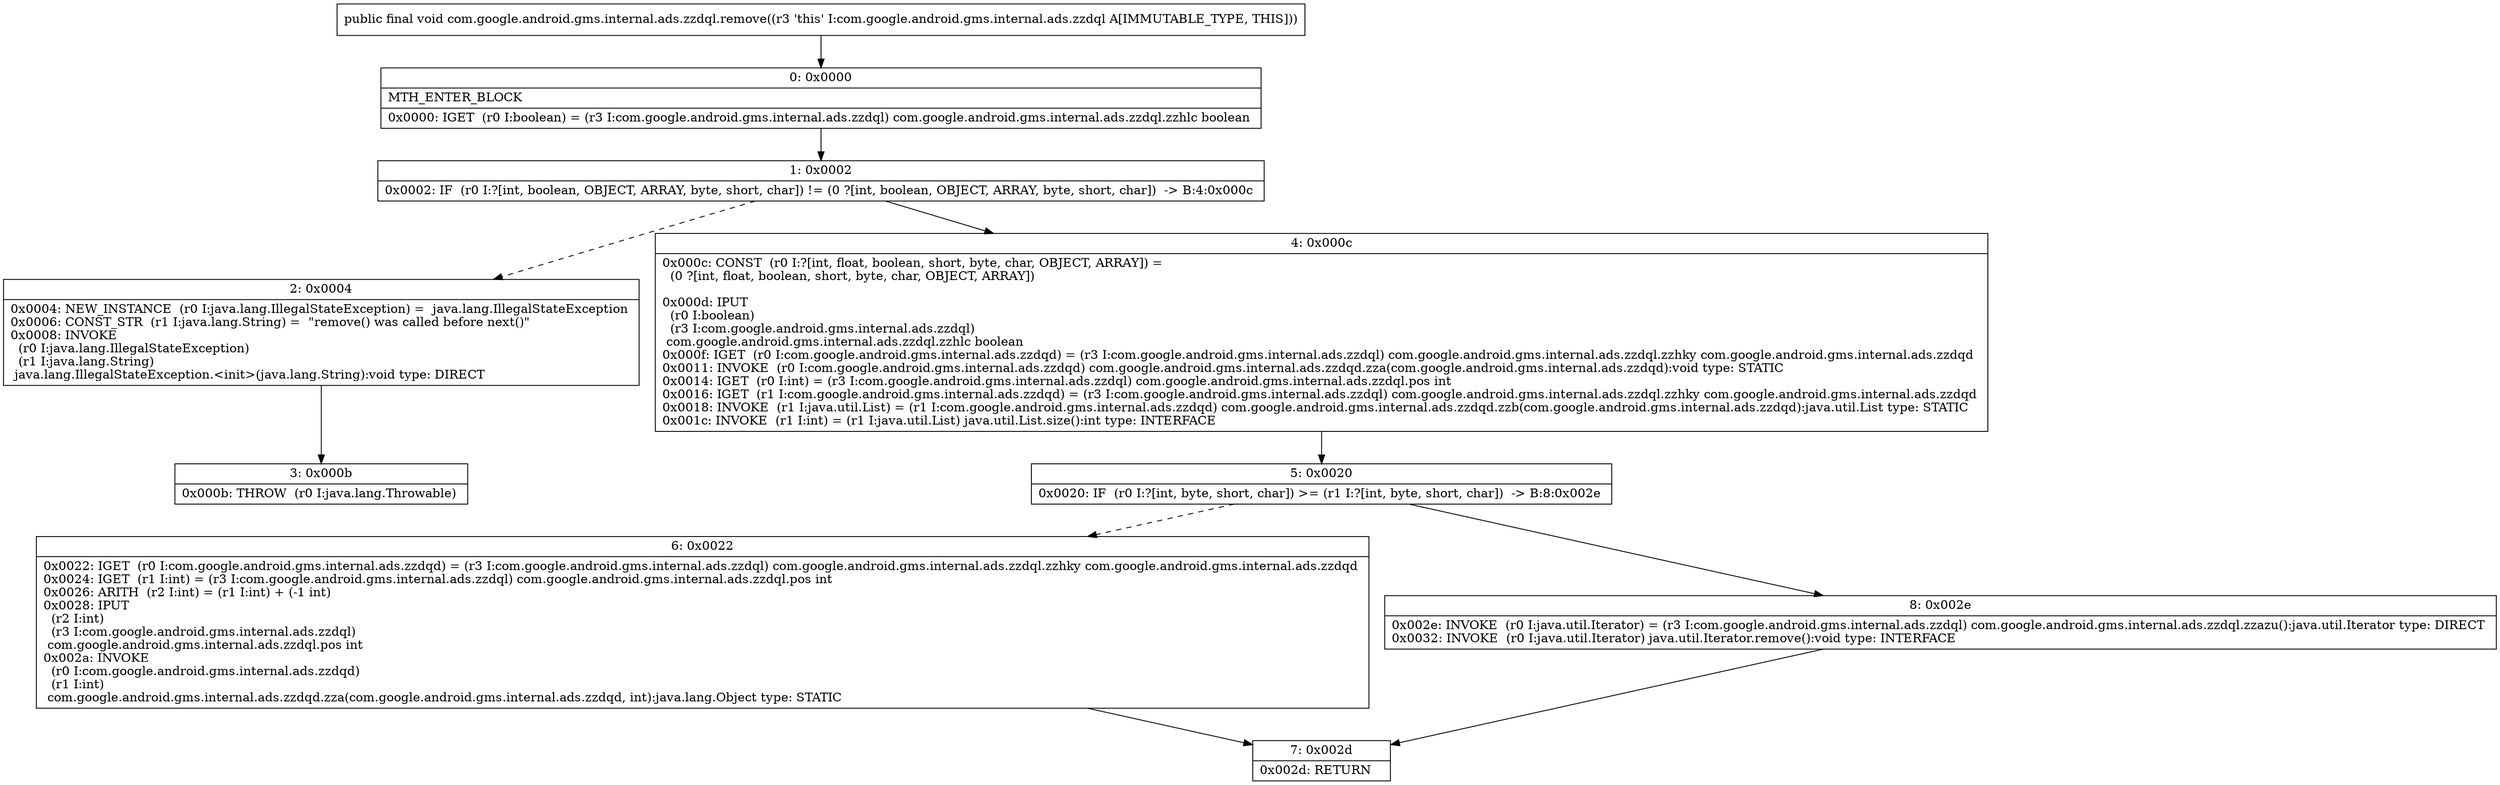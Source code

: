 digraph "CFG forcom.google.android.gms.internal.ads.zzdql.remove()V" {
Node_0 [shape=record,label="{0\:\ 0x0000|MTH_ENTER_BLOCK\l|0x0000: IGET  (r0 I:boolean) = (r3 I:com.google.android.gms.internal.ads.zzdql) com.google.android.gms.internal.ads.zzdql.zzhlc boolean \l}"];
Node_1 [shape=record,label="{1\:\ 0x0002|0x0002: IF  (r0 I:?[int, boolean, OBJECT, ARRAY, byte, short, char]) != (0 ?[int, boolean, OBJECT, ARRAY, byte, short, char])  \-\> B:4:0x000c \l}"];
Node_2 [shape=record,label="{2\:\ 0x0004|0x0004: NEW_INSTANCE  (r0 I:java.lang.IllegalStateException) =  java.lang.IllegalStateException \l0x0006: CONST_STR  (r1 I:java.lang.String) =  \"remove() was called before next()\" \l0x0008: INVOKE  \l  (r0 I:java.lang.IllegalStateException)\l  (r1 I:java.lang.String)\l java.lang.IllegalStateException.\<init\>(java.lang.String):void type: DIRECT \l}"];
Node_3 [shape=record,label="{3\:\ 0x000b|0x000b: THROW  (r0 I:java.lang.Throwable) \l}"];
Node_4 [shape=record,label="{4\:\ 0x000c|0x000c: CONST  (r0 I:?[int, float, boolean, short, byte, char, OBJECT, ARRAY]) = \l  (0 ?[int, float, boolean, short, byte, char, OBJECT, ARRAY])\l \l0x000d: IPUT  \l  (r0 I:boolean)\l  (r3 I:com.google.android.gms.internal.ads.zzdql)\l com.google.android.gms.internal.ads.zzdql.zzhlc boolean \l0x000f: IGET  (r0 I:com.google.android.gms.internal.ads.zzdqd) = (r3 I:com.google.android.gms.internal.ads.zzdql) com.google.android.gms.internal.ads.zzdql.zzhky com.google.android.gms.internal.ads.zzdqd \l0x0011: INVOKE  (r0 I:com.google.android.gms.internal.ads.zzdqd) com.google.android.gms.internal.ads.zzdqd.zza(com.google.android.gms.internal.ads.zzdqd):void type: STATIC \l0x0014: IGET  (r0 I:int) = (r3 I:com.google.android.gms.internal.ads.zzdql) com.google.android.gms.internal.ads.zzdql.pos int \l0x0016: IGET  (r1 I:com.google.android.gms.internal.ads.zzdqd) = (r3 I:com.google.android.gms.internal.ads.zzdql) com.google.android.gms.internal.ads.zzdql.zzhky com.google.android.gms.internal.ads.zzdqd \l0x0018: INVOKE  (r1 I:java.util.List) = (r1 I:com.google.android.gms.internal.ads.zzdqd) com.google.android.gms.internal.ads.zzdqd.zzb(com.google.android.gms.internal.ads.zzdqd):java.util.List type: STATIC \l0x001c: INVOKE  (r1 I:int) = (r1 I:java.util.List) java.util.List.size():int type: INTERFACE \l}"];
Node_5 [shape=record,label="{5\:\ 0x0020|0x0020: IF  (r0 I:?[int, byte, short, char]) \>= (r1 I:?[int, byte, short, char])  \-\> B:8:0x002e \l}"];
Node_6 [shape=record,label="{6\:\ 0x0022|0x0022: IGET  (r0 I:com.google.android.gms.internal.ads.zzdqd) = (r3 I:com.google.android.gms.internal.ads.zzdql) com.google.android.gms.internal.ads.zzdql.zzhky com.google.android.gms.internal.ads.zzdqd \l0x0024: IGET  (r1 I:int) = (r3 I:com.google.android.gms.internal.ads.zzdql) com.google.android.gms.internal.ads.zzdql.pos int \l0x0026: ARITH  (r2 I:int) = (r1 I:int) + (\-1 int) \l0x0028: IPUT  \l  (r2 I:int)\l  (r3 I:com.google.android.gms.internal.ads.zzdql)\l com.google.android.gms.internal.ads.zzdql.pos int \l0x002a: INVOKE  \l  (r0 I:com.google.android.gms.internal.ads.zzdqd)\l  (r1 I:int)\l com.google.android.gms.internal.ads.zzdqd.zza(com.google.android.gms.internal.ads.zzdqd, int):java.lang.Object type: STATIC \l}"];
Node_7 [shape=record,label="{7\:\ 0x002d|0x002d: RETURN   \l}"];
Node_8 [shape=record,label="{8\:\ 0x002e|0x002e: INVOKE  (r0 I:java.util.Iterator) = (r3 I:com.google.android.gms.internal.ads.zzdql) com.google.android.gms.internal.ads.zzdql.zzazu():java.util.Iterator type: DIRECT \l0x0032: INVOKE  (r0 I:java.util.Iterator) java.util.Iterator.remove():void type: INTERFACE \l}"];
MethodNode[shape=record,label="{public final void com.google.android.gms.internal.ads.zzdql.remove((r3 'this' I:com.google.android.gms.internal.ads.zzdql A[IMMUTABLE_TYPE, THIS])) }"];
MethodNode -> Node_0;
Node_0 -> Node_1;
Node_1 -> Node_2[style=dashed];
Node_1 -> Node_4;
Node_2 -> Node_3;
Node_4 -> Node_5;
Node_5 -> Node_6[style=dashed];
Node_5 -> Node_8;
Node_6 -> Node_7;
Node_8 -> Node_7;
}

